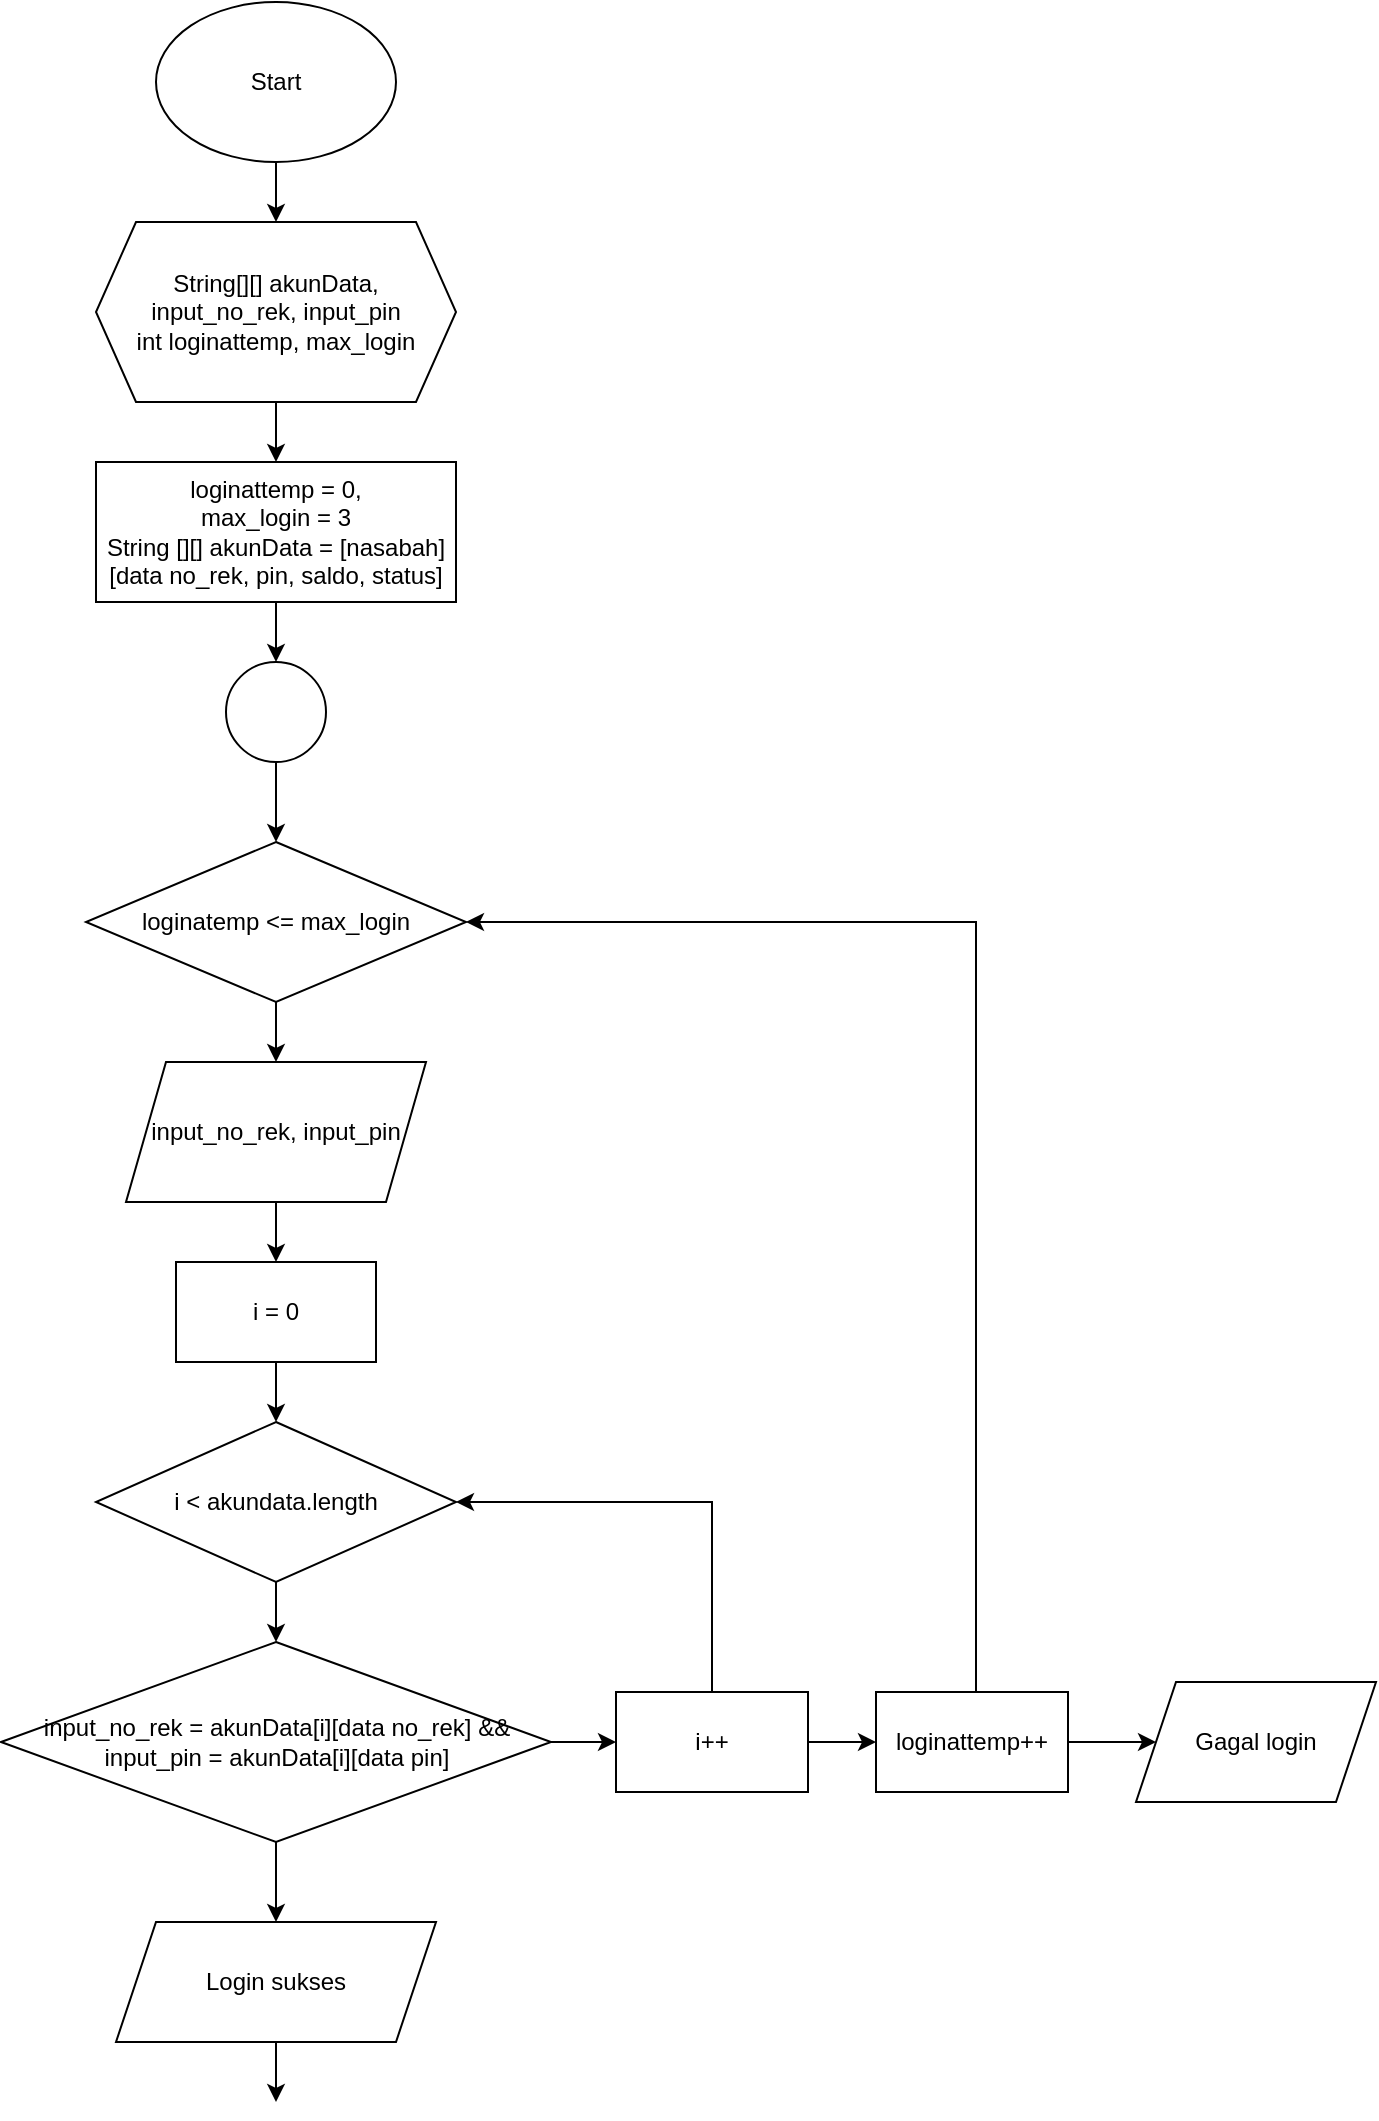<mxfile version="21.8.2" type="device">
  <diagram id="C5RBs43oDa-KdzZeNtuy" name="Page-1">
    <mxGraphModel dx="672" dy="818" grid="1" gridSize="10" guides="1" tooltips="1" connect="1" arrows="1" fold="1" page="1" pageScale="1" pageWidth="827" pageHeight="1169" math="0" shadow="0">
      <root>
        <mxCell id="WIyWlLk6GJQsqaUBKTNV-0" />
        <mxCell id="WIyWlLk6GJQsqaUBKTNV-1" parent="WIyWlLk6GJQsqaUBKTNV-0" />
        <mxCell id="H2POudnv5H8lFqEGyHyy-2" value="" style="edgeStyle=orthogonalEdgeStyle;rounded=0;orthogonalLoop=1;jettySize=auto;html=1;" edge="1" parent="WIyWlLk6GJQsqaUBKTNV-1" source="H2POudnv5H8lFqEGyHyy-0" target="H2POudnv5H8lFqEGyHyy-1">
          <mxGeometry relative="1" as="geometry" />
        </mxCell>
        <mxCell id="H2POudnv5H8lFqEGyHyy-0" value="Start" style="ellipse;whiteSpace=wrap;html=1;" vertex="1" parent="WIyWlLk6GJQsqaUBKTNV-1">
          <mxGeometry x="160" y="110" width="120" height="80" as="geometry" />
        </mxCell>
        <mxCell id="H2POudnv5H8lFqEGyHyy-4" value="" style="edgeStyle=orthogonalEdgeStyle;rounded=0;orthogonalLoop=1;jettySize=auto;html=1;" edge="1" parent="WIyWlLk6GJQsqaUBKTNV-1" source="H2POudnv5H8lFqEGyHyy-1" target="H2POudnv5H8lFqEGyHyy-3">
          <mxGeometry relative="1" as="geometry" />
        </mxCell>
        <mxCell id="H2POudnv5H8lFqEGyHyy-1" value="String[][] akunData, input_no_rek, input_pin&lt;br&gt;int loginattemp, max_login" style="shape=hexagon;perimeter=hexagonPerimeter2;whiteSpace=wrap;html=1;fixedSize=1;" vertex="1" parent="WIyWlLk6GJQsqaUBKTNV-1">
          <mxGeometry x="130" y="220" width="180" height="90" as="geometry" />
        </mxCell>
        <mxCell id="H2POudnv5H8lFqEGyHyy-10" value="" style="edgeStyle=orthogonalEdgeStyle;rounded=0;orthogonalLoop=1;jettySize=auto;html=1;" edge="1" parent="WIyWlLk6GJQsqaUBKTNV-1" source="H2POudnv5H8lFqEGyHyy-3" target="H2POudnv5H8lFqEGyHyy-9">
          <mxGeometry relative="1" as="geometry" />
        </mxCell>
        <mxCell id="H2POudnv5H8lFqEGyHyy-3" value="loginattemp = 0,&lt;br&gt;max_login = 3&lt;br&gt;String [][] akunData = [nasabah][data no_rek, pin, saldo, status]" style="whiteSpace=wrap;html=1;" vertex="1" parent="WIyWlLk6GJQsqaUBKTNV-1">
          <mxGeometry x="130" y="340" width="180" height="70" as="geometry" />
        </mxCell>
        <mxCell id="H2POudnv5H8lFqEGyHyy-14" value="" style="edgeStyle=orthogonalEdgeStyle;rounded=0;orthogonalLoop=1;jettySize=auto;html=1;" edge="1" parent="WIyWlLk6GJQsqaUBKTNV-1" source="H2POudnv5H8lFqEGyHyy-9" target="H2POudnv5H8lFqEGyHyy-13">
          <mxGeometry relative="1" as="geometry" />
        </mxCell>
        <mxCell id="H2POudnv5H8lFqEGyHyy-9" value="" style="ellipse;whiteSpace=wrap;html=1;aspect=fixed;" vertex="1" parent="WIyWlLk6GJQsqaUBKTNV-1">
          <mxGeometry x="195" y="440" width="50" height="50" as="geometry" />
        </mxCell>
        <mxCell id="H2POudnv5H8lFqEGyHyy-16" value="" style="edgeStyle=orthogonalEdgeStyle;rounded=0;orthogonalLoop=1;jettySize=auto;html=1;" edge="1" parent="WIyWlLk6GJQsqaUBKTNV-1" source="H2POudnv5H8lFqEGyHyy-13" target="H2POudnv5H8lFqEGyHyy-15">
          <mxGeometry relative="1" as="geometry" />
        </mxCell>
        <mxCell id="H2POudnv5H8lFqEGyHyy-13" value="loginatemp &amp;lt;= max_login" style="rhombus;whiteSpace=wrap;html=1;" vertex="1" parent="WIyWlLk6GJQsqaUBKTNV-1">
          <mxGeometry x="125" y="530" width="190" height="80" as="geometry" />
        </mxCell>
        <mxCell id="H2POudnv5H8lFqEGyHyy-20" value="" style="edgeStyle=orthogonalEdgeStyle;rounded=0;orthogonalLoop=1;jettySize=auto;html=1;" edge="1" parent="WIyWlLk6GJQsqaUBKTNV-1" source="H2POudnv5H8lFqEGyHyy-15" target="H2POudnv5H8lFqEGyHyy-19">
          <mxGeometry relative="1" as="geometry" />
        </mxCell>
        <mxCell id="H2POudnv5H8lFqEGyHyy-15" value="input_no_rek, input_pin" style="shape=parallelogram;perimeter=parallelogramPerimeter;whiteSpace=wrap;html=1;fixedSize=1;" vertex="1" parent="WIyWlLk6GJQsqaUBKTNV-1">
          <mxGeometry x="145" y="640" width="150" height="70" as="geometry" />
        </mxCell>
        <mxCell id="H2POudnv5H8lFqEGyHyy-22" value="" style="edgeStyle=orthogonalEdgeStyle;rounded=0;orthogonalLoop=1;jettySize=auto;html=1;" edge="1" parent="WIyWlLk6GJQsqaUBKTNV-1" source="H2POudnv5H8lFqEGyHyy-19" target="H2POudnv5H8lFqEGyHyy-21">
          <mxGeometry relative="1" as="geometry" />
        </mxCell>
        <mxCell id="H2POudnv5H8lFqEGyHyy-19" value="i = 0" style="whiteSpace=wrap;html=1;" vertex="1" parent="WIyWlLk6GJQsqaUBKTNV-1">
          <mxGeometry x="170" y="740" width="100" height="50" as="geometry" />
        </mxCell>
        <mxCell id="H2POudnv5H8lFqEGyHyy-24" value="" style="edgeStyle=orthogonalEdgeStyle;rounded=0;orthogonalLoop=1;jettySize=auto;html=1;" edge="1" parent="WIyWlLk6GJQsqaUBKTNV-1" source="H2POudnv5H8lFqEGyHyy-21" target="H2POudnv5H8lFqEGyHyy-23">
          <mxGeometry relative="1" as="geometry" />
        </mxCell>
        <mxCell id="H2POudnv5H8lFqEGyHyy-21" value="i &amp;lt; akundata.length" style="rhombus;whiteSpace=wrap;html=1;" vertex="1" parent="WIyWlLk6GJQsqaUBKTNV-1">
          <mxGeometry x="130" y="820" width="180" height="80" as="geometry" />
        </mxCell>
        <mxCell id="H2POudnv5H8lFqEGyHyy-26" value="" style="edgeStyle=orthogonalEdgeStyle;rounded=0;orthogonalLoop=1;jettySize=auto;html=1;" edge="1" parent="WIyWlLk6GJQsqaUBKTNV-1" source="H2POudnv5H8lFqEGyHyy-23" target="H2POudnv5H8lFqEGyHyy-25">
          <mxGeometry relative="1" as="geometry" />
        </mxCell>
        <mxCell id="H2POudnv5H8lFqEGyHyy-42" value="" style="edgeStyle=orthogonalEdgeStyle;rounded=0;orthogonalLoop=1;jettySize=auto;html=1;" edge="1" parent="WIyWlLk6GJQsqaUBKTNV-1" source="H2POudnv5H8lFqEGyHyy-23" target="H2POudnv5H8lFqEGyHyy-29">
          <mxGeometry relative="1" as="geometry" />
        </mxCell>
        <mxCell id="H2POudnv5H8lFqEGyHyy-23" value="input_no_rek = akunData[i][data no_rek] &amp;amp;&amp;amp; input_pin = akunData[i][data pin]" style="rhombus;whiteSpace=wrap;html=1;" vertex="1" parent="WIyWlLk6GJQsqaUBKTNV-1">
          <mxGeometry x="82.5" y="930" width="275" height="100" as="geometry" />
        </mxCell>
        <mxCell id="H2POudnv5H8lFqEGyHyy-28" value="" style="edgeStyle=orthogonalEdgeStyle;rounded=0;orthogonalLoop=1;jettySize=auto;html=1;" edge="1" parent="WIyWlLk6GJQsqaUBKTNV-1" source="H2POudnv5H8lFqEGyHyy-25">
          <mxGeometry relative="1" as="geometry">
            <mxPoint x="220.0" y="1160" as="targetPoint" />
          </mxGeometry>
        </mxCell>
        <mxCell id="H2POudnv5H8lFqEGyHyy-25" value="Login sukses" style="shape=parallelogram;perimeter=parallelogramPerimeter;whiteSpace=wrap;html=1;fixedSize=1;" vertex="1" parent="WIyWlLk6GJQsqaUBKTNV-1">
          <mxGeometry x="140" y="1070" width="160" height="60" as="geometry" />
        </mxCell>
        <mxCell id="H2POudnv5H8lFqEGyHyy-43" value="" style="edgeStyle=orthogonalEdgeStyle;rounded=0;orthogonalLoop=1;jettySize=auto;html=1;" edge="1" parent="WIyWlLk6GJQsqaUBKTNV-1" source="H2POudnv5H8lFqEGyHyy-29" target="H2POudnv5H8lFqEGyHyy-37">
          <mxGeometry relative="1" as="geometry" />
        </mxCell>
        <mxCell id="H2POudnv5H8lFqEGyHyy-45" style="edgeStyle=orthogonalEdgeStyle;rounded=0;orthogonalLoop=1;jettySize=auto;html=1;entryX=1;entryY=0.5;entryDx=0;entryDy=0;" edge="1" parent="WIyWlLk6GJQsqaUBKTNV-1" source="H2POudnv5H8lFqEGyHyy-29" target="H2POudnv5H8lFqEGyHyy-21">
          <mxGeometry relative="1" as="geometry">
            <Array as="points">
              <mxPoint x="438" y="860" />
            </Array>
          </mxGeometry>
        </mxCell>
        <mxCell id="H2POudnv5H8lFqEGyHyy-29" value="i++" style="whiteSpace=wrap;html=1;" vertex="1" parent="WIyWlLk6GJQsqaUBKTNV-1">
          <mxGeometry x="390" y="955" width="96" height="50" as="geometry" />
        </mxCell>
        <mxCell id="H2POudnv5H8lFqEGyHyy-32" value="Gagal login" style="shape=parallelogram;perimeter=parallelogramPerimeter;whiteSpace=wrap;html=1;fixedSize=1;" vertex="1" parent="WIyWlLk6GJQsqaUBKTNV-1">
          <mxGeometry x="650" y="950" width="120" height="60" as="geometry" />
        </mxCell>
        <mxCell id="H2POudnv5H8lFqEGyHyy-44" value="" style="edgeStyle=orthogonalEdgeStyle;rounded=0;orthogonalLoop=1;jettySize=auto;html=1;" edge="1" parent="WIyWlLk6GJQsqaUBKTNV-1" source="H2POudnv5H8lFqEGyHyy-37" target="H2POudnv5H8lFqEGyHyy-32">
          <mxGeometry relative="1" as="geometry" />
        </mxCell>
        <mxCell id="H2POudnv5H8lFqEGyHyy-47" style="edgeStyle=orthogonalEdgeStyle;rounded=0;orthogonalLoop=1;jettySize=auto;html=1;entryX=1;entryY=0.5;entryDx=0;entryDy=0;" edge="1" parent="WIyWlLk6GJQsqaUBKTNV-1" source="H2POudnv5H8lFqEGyHyy-37" target="H2POudnv5H8lFqEGyHyy-13">
          <mxGeometry relative="1" as="geometry">
            <Array as="points">
              <mxPoint x="570" y="570" />
            </Array>
          </mxGeometry>
        </mxCell>
        <mxCell id="H2POudnv5H8lFqEGyHyy-37" value="loginattemp++" style="whiteSpace=wrap;html=1;" vertex="1" parent="WIyWlLk6GJQsqaUBKTNV-1">
          <mxGeometry x="520" y="955" width="96" height="50" as="geometry" />
        </mxCell>
      </root>
    </mxGraphModel>
  </diagram>
</mxfile>
